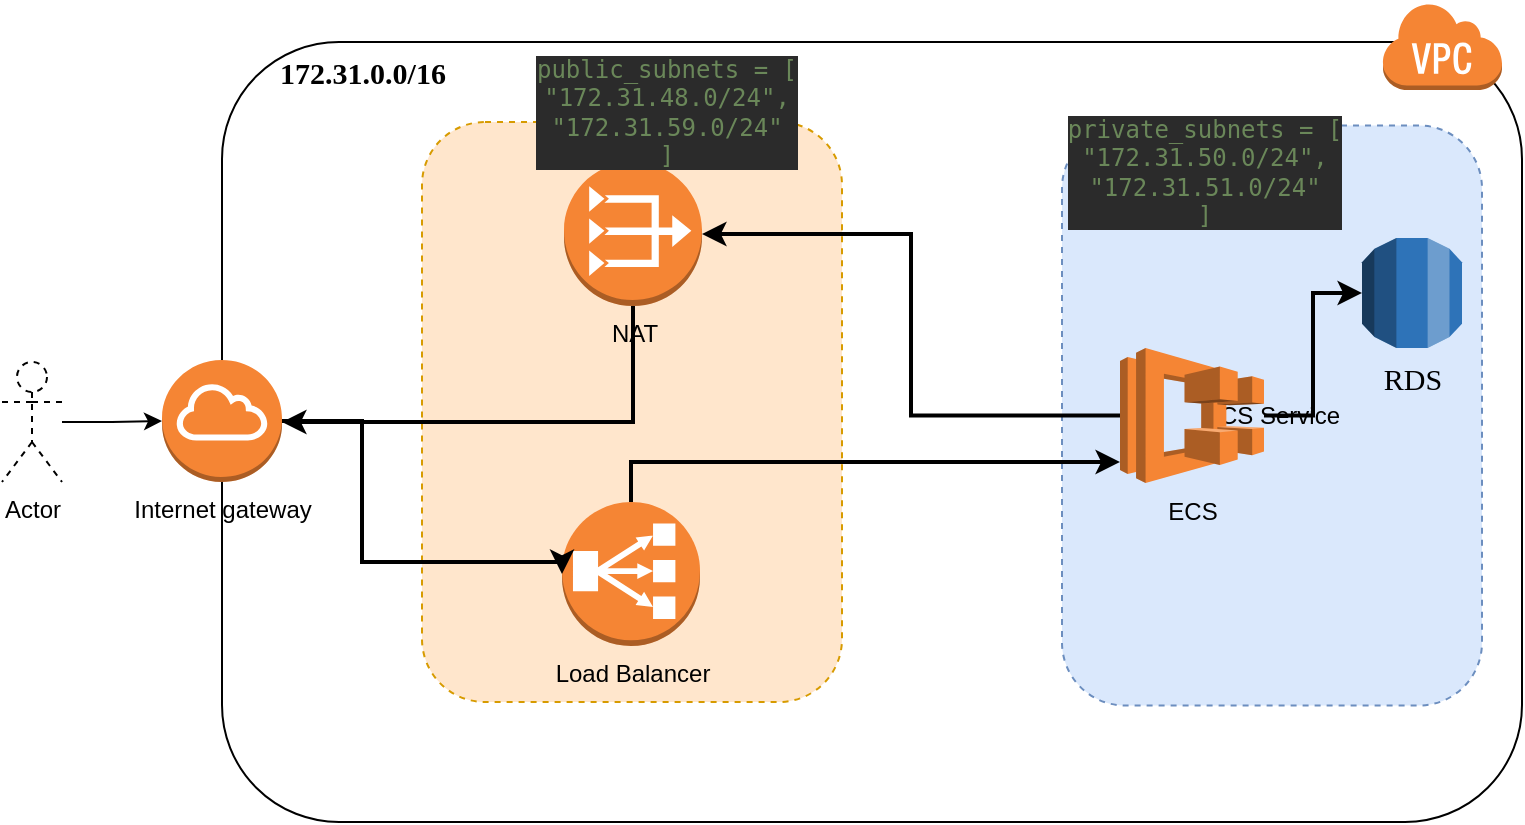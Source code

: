 <mxfile version="20.2.7" type="device"><diagram id="4OKW2iTF7jpTdwFJVrfR" name="Page-1"><mxGraphModel dx="946" dy="532" grid="1" gridSize="10" guides="1" tooltips="1" connect="1" arrows="1" fold="1" page="1" pageScale="1" pageWidth="827" pageHeight="1169" math="0" shadow="0"><root><mxCell id="0"/><mxCell id="1" parent="0"/><mxCell id="FeZzs2ZcEuMznHF3mUgS-1" value="" style="rounded=1;whiteSpace=wrap;html=1;" vertex="1" parent="1"><mxGeometry x="130" y="90" width="650" height="390" as="geometry"/></mxCell><mxCell id="FeZzs2ZcEuMznHF3mUgS-2" value="" style="outlineConnect=0;dashed=0;verticalLabelPosition=bottom;verticalAlign=top;align=center;html=1;shape=mxgraph.aws3.virtual_private_cloud;fillColor=#F58534;gradientColor=none;" vertex="1" parent="1"><mxGeometry x="710" y="70" width="60" height="44" as="geometry"/></mxCell><mxCell id="FeZzs2ZcEuMznHF3mUgS-3" value="" style="rounded=1;whiteSpace=wrap;html=1;dashed=1;fillColor=#ffe6cc;strokeColor=#d79b00;" vertex="1" parent="1"><mxGeometry x="230" y="130" width="210" height="290" as="geometry"/></mxCell><mxCell id="FeZzs2ZcEuMznHF3mUgS-4" value="ECS Service&lt;br&gt;" style="rounded=1;whiteSpace=wrap;html=1;dashed=1;fillColor=#dae8fc;strokeColor=#6c8ebf;" vertex="1" parent="1"><mxGeometry x="550" y="131.75" width="210" height="290" as="geometry"/></mxCell><mxCell id="FeZzs2ZcEuMznHF3mUgS-15" style="edgeStyle=orthogonalEdgeStyle;rounded=0;orthogonalLoop=1;jettySize=auto;html=1;strokeWidth=2;" edge="1" parent="1" source="FeZzs2ZcEuMznHF3mUgS-5"><mxGeometry relative="1" as="geometry"><mxPoint x="160" y="280" as="targetPoint"/><Array as="points"><mxPoint x="336" y="280"/></Array></mxGeometry></mxCell><mxCell id="FeZzs2ZcEuMznHF3mUgS-5" value="NAT" style="outlineConnect=0;dashed=0;verticalLabelPosition=bottom;verticalAlign=top;align=center;html=1;shape=mxgraph.aws3.vpc_nat_gateway;fillColor=#F58534;gradientColor=none;" vertex="1" parent="1"><mxGeometry x="301" y="150" width="69" height="72" as="geometry"/></mxCell><mxCell id="FeZzs2ZcEuMznHF3mUgS-13" style="edgeStyle=orthogonalEdgeStyle;rounded=0;orthogonalLoop=1;jettySize=auto;html=1;strokeWidth=2;" edge="1" parent="1" source="FeZzs2ZcEuMznHF3mUgS-6" target="FeZzs2ZcEuMznHF3mUgS-12"><mxGeometry relative="1" as="geometry"><Array as="points"><mxPoint x="335" y="300"/></Array></mxGeometry></mxCell><mxCell id="FeZzs2ZcEuMznHF3mUgS-6" value="Load Balancer" style="outlineConnect=0;dashed=0;verticalLabelPosition=bottom;verticalAlign=top;align=center;html=1;shape=mxgraph.aws3.classic_load_balancer;fillColor=#F58534;gradientColor=none;" vertex="1" parent="1"><mxGeometry x="300" y="320" width="69" height="72" as="geometry"/></mxCell><mxCell id="FeZzs2ZcEuMznHF3mUgS-11" style="edgeStyle=orthogonalEdgeStyle;rounded=0;orthogonalLoop=1;jettySize=auto;html=1;entryX=0;entryY=0.5;entryDx=0;entryDy=0;entryPerimeter=0;strokeWidth=2;" edge="1" parent="1" source="FeZzs2ZcEuMznHF3mUgS-7" target="FeZzs2ZcEuMznHF3mUgS-6"><mxGeometry relative="1" as="geometry"><Array as="points"><mxPoint x="200" y="280"/><mxPoint x="200" y="350"/><mxPoint x="300" y="350"/></Array></mxGeometry></mxCell><mxCell id="FeZzs2ZcEuMznHF3mUgS-7" value="Internet gateway" style="outlineConnect=0;dashed=0;verticalLabelPosition=bottom;verticalAlign=top;align=center;html=1;shape=mxgraph.aws3.internet_gateway;fillColor=#F58534;gradientColor=none;" vertex="1" parent="1"><mxGeometry x="100" y="249" width="60" height="61" as="geometry"/></mxCell><mxCell id="FeZzs2ZcEuMznHF3mUgS-10" style="edgeStyle=orthogonalEdgeStyle;rounded=0;orthogonalLoop=1;jettySize=auto;html=1;entryX=0;entryY=0.5;entryDx=0;entryDy=0;entryPerimeter=0;" edge="1" parent="1" source="FeZzs2ZcEuMznHF3mUgS-9" target="FeZzs2ZcEuMznHF3mUgS-7"><mxGeometry relative="1" as="geometry"/></mxCell><mxCell id="FeZzs2ZcEuMznHF3mUgS-9" value="Actor" style="shape=umlActor;verticalLabelPosition=bottom;verticalAlign=top;html=1;outlineConnect=0;dashed=1;" vertex="1" parent="1"><mxGeometry x="20" y="250" width="30" height="60" as="geometry"/></mxCell><mxCell id="FeZzs2ZcEuMznHF3mUgS-14" style="edgeStyle=orthogonalEdgeStyle;rounded=0;orthogonalLoop=1;jettySize=auto;html=1;entryX=1;entryY=0.5;entryDx=0;entryDy=0;entryPerimeter=0;strokeWidth=2;" edge="1" parent="1" source="FeZzs2ZcEuMznHF3mUgS-12" target="FeZzs2ZcEuMznHF3mUgS-5"><mxGeometry relative="1" as="geometry"/></mxCell><mxCell id="FeZzs2ZcEuMznHF3mUgS-20" style="edgeStyle=orthogonalEdgeStyle;rounded=0;orthogonalLoop=1;jettySize=auto;html=1;fontFamily=Garamond;fontSize=15;strokeWidth=2;" edge="1" parent="1" source="FeZzs2ZcEuMznHF3mUgS-12" target="FeZzs2ZcEuMznHF3mUgS-19"><mxGeometry relative="1" as="geometry"/></mxCell><mxCell id="FeZzs2ZcEuMznHF3mUgS-12" value="ECS" style="outlineConnect=0;dashed=0;verticalLabelPosition=bottom;verticalAlign=top;align=center;html=1;shape=mxgraph.aws3.ecs;fillColor=#F58534;gradientColor=none;" vertex="1" parent="1"><mxGeometry x="579" y="243" width="72" height="67.5" as="geometry"/></mxCell><mxCell id="FeZzs2ZcEuMznHF3mUgS-16" value="&lt;pre style=&quot;background-color:#2b2b2b;color:#a9b7c6;font-family:'JetBrains Mono',monospace;font-size:9,8pt;&quot;&gt;&lt;span style=&quot;color:#6a8759;&quot;&gt;private_subnets = [&lt;br&gt;&lt;/span&gt;&lt;span style=&quot;color:#6a8759;&quot;&gt;&quot;172.31.50.0/24&quot;,&lt;br&gt;&lt;/span&gt;&lt;span style=&quot;color:#6a8759;&quot;&gt;&quot;172.31.51.0/24&quot;&lt;br&gt;&lt;/span&gt;&lt;span style=&quot;color:#6a8759;&quot;&gt;]&lt;/span&gt;&lt;/pre&gt;" style="text;html=1;strokeColor=none;fillColor=none;align=center;verticalAlign=middle;whiteSpace=wrap;rounded=0;dashed=1;" vertex="1" parent="1"><mxGeometry x="579" y="140" width="85" height="30" as="geometry"/></mxCell><mxCell id="FeZzs2ZcEuMznHF3mUgS-17" value="&lt;pre style=&quot;background-color:#2b2b2b;color:#a9b7c6;font-family:'JetBrains Mono',monospace;font-size:9,8pt;&quot;&gt;&lt;span style=&quot;color:#6a8759;&quot;&gt;public_subnets = [&lt;br&gt;&lt;/span&gt;&lt;span style=&quot;color:#6a8759;&quot;&gt;&quot;172.31.48.0/24&quot;,&lt;br&gt;&lt;/span&gt;&lt;span style=&quot;color:#6a8759;&quot;&gt;&quot;172.31.59.0/24&quot;&lt;br&gt;&lt;/span&gt;&lt;span style=&quot;color:#6a8759;&quot;&gt;]&lt;/span&gt;&lt;/pre&gt;" style="text;html=1;strokeColor=none;fillColor=none;align=center;verticalAlign=middle;whiteSpace=wrap;rounded=0;dashed=1;" vertex="1" parent="1"><mxGeometry x="310" y="110" width="85" height="30" as="geometry"/></mxCell><mxCell id="FeZzs2ZcEuMznHF3mUgS-18" value="&lt;b&gt;&lt;font style=&quot;font-size: 15px;&quot; face=&quot;Garamond&quot;&gt;172.31.0.0/16&lt;/font&gt;&lt;/b&gt;" style="text;html=1;align=center;verticalAlign=middle;resizable=0;points=[];autosize=1;strokeColor=none;fillColor=none;" vertex="1" parent="1"><mxGeometry x="145" y="90" width="110" height="30" as="geometry"/></mxCell><mxCell id="FeZzs2ZcEuMznHF3mUgS-19" value="RDS" style="outlineConnect=0;dashed=0;verticalLabelPosition=bottom;verticalAlign=top;align=center;html=1;shape=mxgraph.aws3.rds;fillColor=#2E73B8;gradientColor=none;fontFamily=Garamond;fontSize=15;" vertex="1" parent="1"><mxGeometry x="700" y="188" width="50" height="55" as="geometry"/></mxCell></root></mxGraphModel></diagram></mxfile>